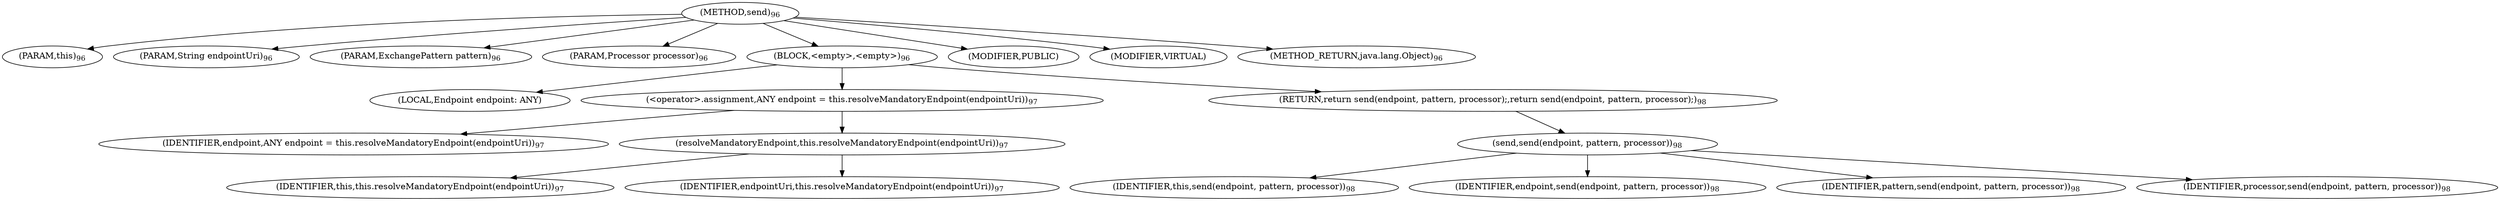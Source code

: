 digraph "send" {  
"236" [label = <(METHOD,send)<SUB>96</SUB>> ]
"18" [label = <(PARAM,this)<SUB>96</SUB>> ]
"237" [label = <(PARAM,String endpointUri)<SUB>96</SUB>> ]
"238" [label = <(PARAM,ExchangePattern pattern)<SUB>96</SUB>> ]
"239" [label = <(PARAM,Processor processor)<SUB>96</SUB>> ]
"240" [label = <(BLOCK,&lt;empty&gt;,&lt;empty&gt;)<SUB>96</SUB>> ]
"241" [label = <(LOCAL,Endpoint endpoint: ANY)> ]
"242" [label = <(&lt;operator&gt;.assignment,ANY endpoint = this.resolveMandatoryEndpoint(endpointUri))<SUB>97</SUB>> ]
"243" [label = <(IDENTIFIER,endpoint,ANY endpoint = this.resolveMandatoryEndpoint(endpointUri))<SUB>97</SUB>> ]
"244" [label = <(resolveMandatoryEndpoint,this.resolveMandatoryEndpoint(endpointUri))<SUB>97</SUB>> ]
"17" [label = <(IDENTIFIER,this,this.resolveMandatoryEndpoint(endpointUri))<SUB>97</SUB>> ]
"245" [label = <(IDENTIFIER,endpointUri,this.resolveMandatoryEndpoint(endpointUri))<SUB>97</SUB>> ]
"246" [label = <(RETURN,return send(endpoint, pattern, processor);,return send(endpoint, pattern, processor);)<SUB>98</SUB>> ]
"247" [label = <(send,send(endpoint, pattern, processor))<SUB>98</SUB>> ]
"19" [label = <(IDENTIFIER,this,send(endpoint, pattern, processor))<SUB>98</SUB>> ]
"248" [label = <(IDENTIFIER,endpoint,send(endpoint, pattern, processor))<SUB>98</SUB>> ]
"249" [label = <(IDENTIFIER,pattern,send(endpoint, pattern, processor))<SUB>98</SUB>> ]
"250" [label = <(IDENTIFIER,processor,send(endpoint, pattern, processor))<SUB>98</SUB>> ]
"251" [label = <(MODIFIER,PUBLIC)> ]
"252" [label = <(MODIFIER,VIRTUAL)> ]
"253" [label = <(METHOD_RETURN,java.lang.Object)<SUB>96</SUB>> ]
  "236" -> "18" 
  "236" -> "237" 
  "236" -> "238" 
  "236" -> "239" 
  "236" -> "240" 
  "236" -> "251" 
  "236" -> "252" 
  "236" -> "253" 
  "240" -> "241" 
  "240" -> "242" 
  "240" -> "246" 
  "242" -> "243" 
  "242" -> "244" 
  "244" -> "17" 
  "244" -> "245" 
  "246" -> "247" 
  "247" -> "19" 
  "247" -> "248" 
  "247" -> "249" 
  "247" -> "250" 
}
